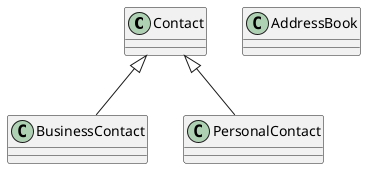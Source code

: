 @startuml

class Contact
class BusinessContact extends Contact
class PersonalContact extends Contact
class AddressBook

@enduml